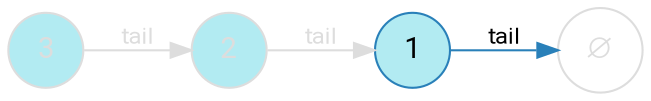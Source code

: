 digraph {
    bgcolor=transparent
    splines=false
    rankdir=LR

    // Default theme: disabled
    node[shape="circle" style="filled" color="#dddddd" fillcolor="#b2ebf2" fontcolor="#dddddd" fontname="Segoe UI,Roboto,Helvetica,Arial,sans-serif"]
    edge [color="#dddddd" fontcolor="#dddddd" fontname="Segoe UI,Roboto,Helvetica,Arial,sans-serif" fontsize=11]

    p1[label=3]
    p2[label=2]
    p3[label=1 color="#2980B9" fontcolor="#000000"]
    nil[shape=circle label="∅" fillcolor="#ffffff"]

    p1 -> p2[label=tail]
    p2 -> p3[label=tail]
    p3 -> nil[color="#2980B9" fontcolor="#000000" label=tail]
}
